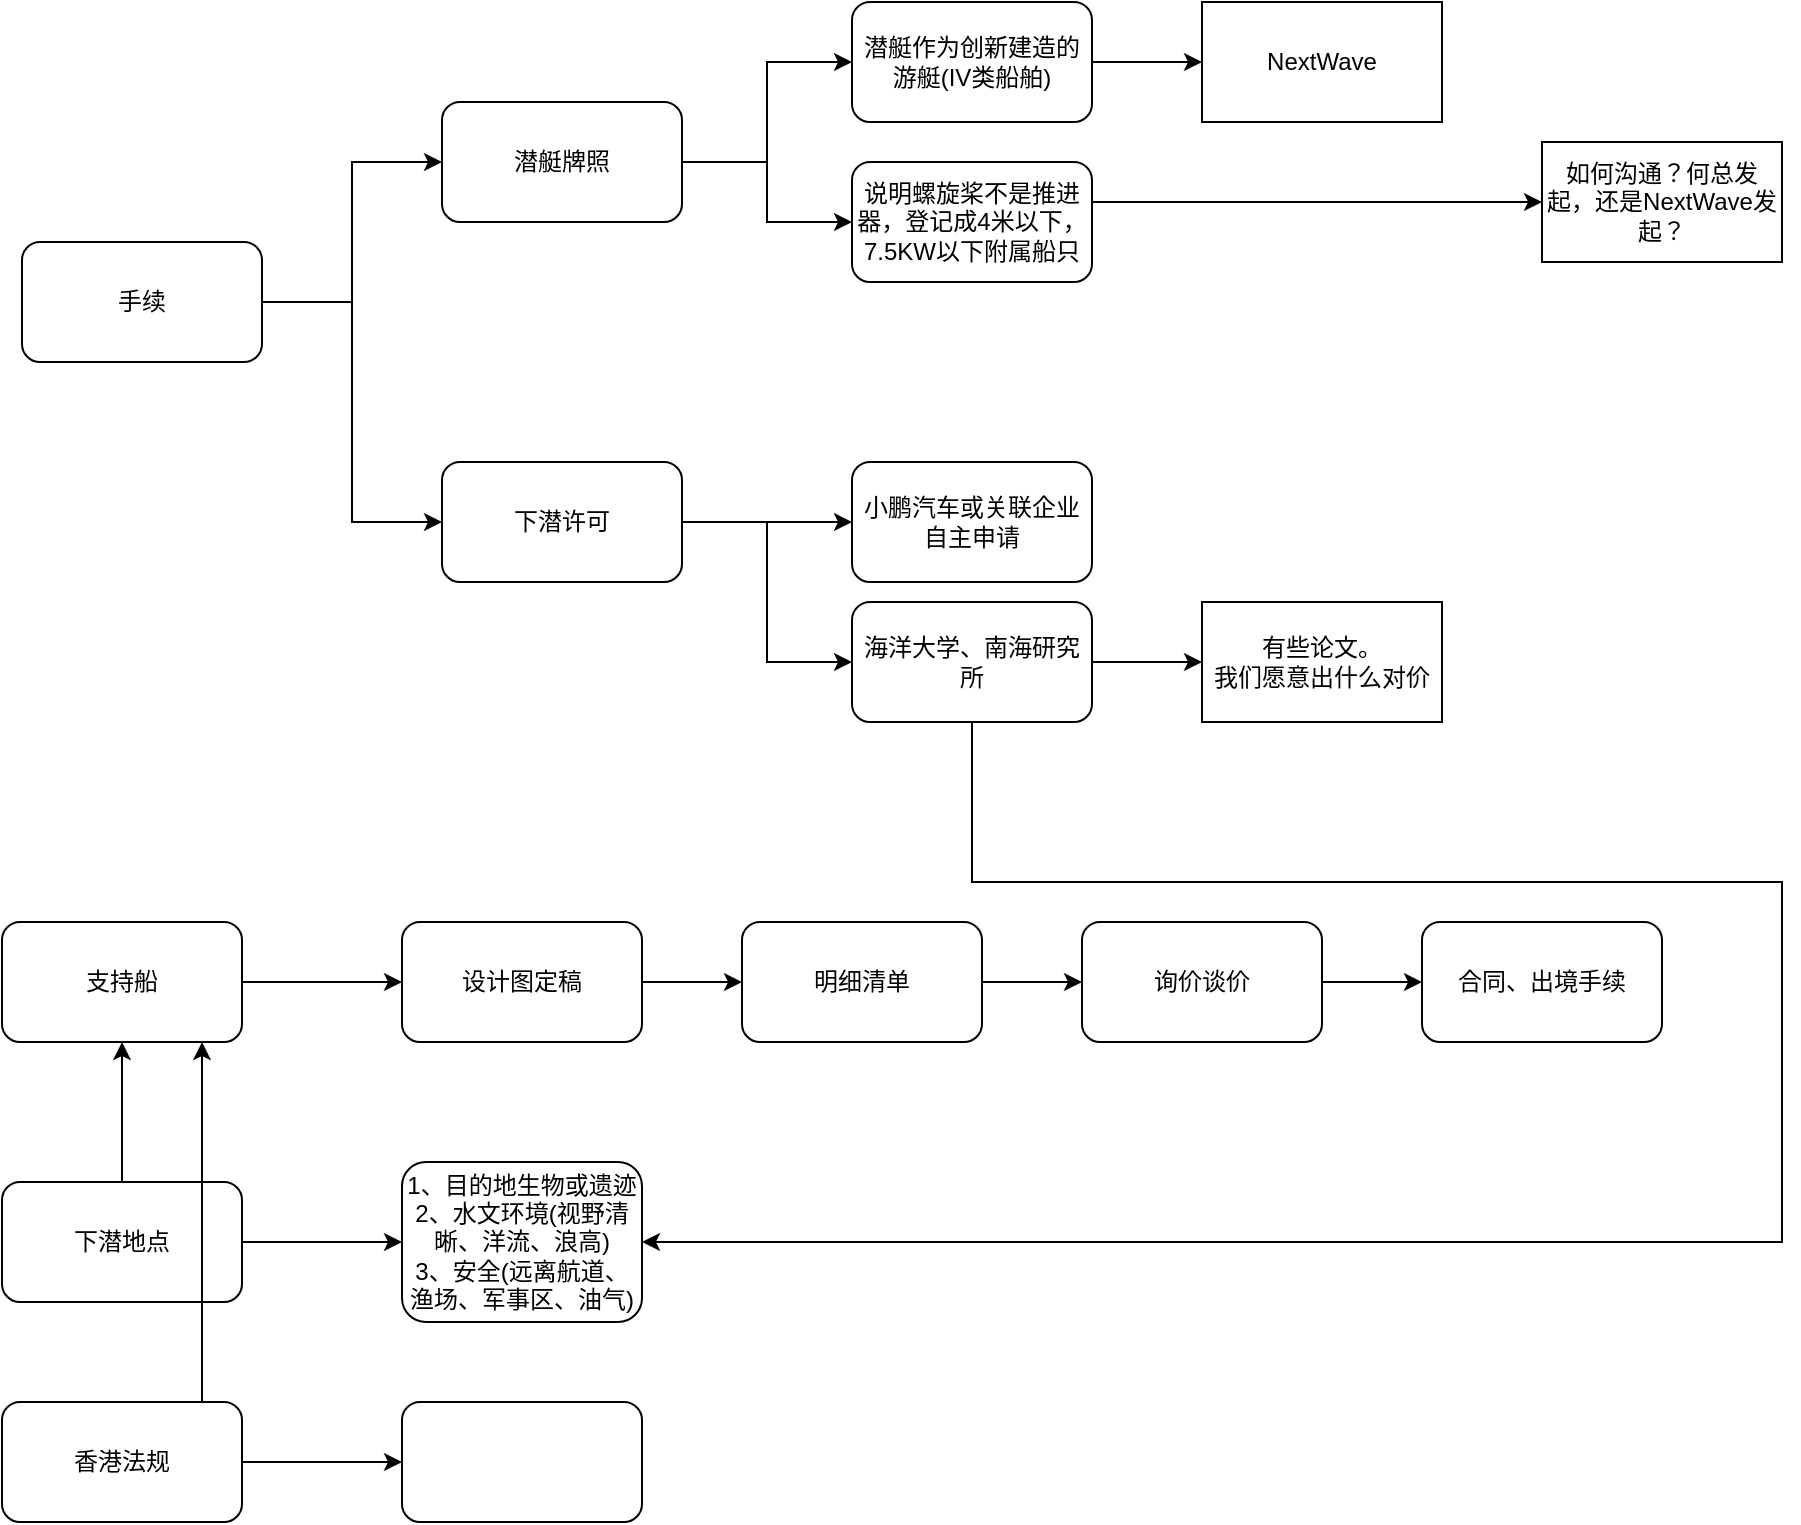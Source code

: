 <mxfile version="22.1.7" type="github">
  <diagram name="第 1 页" id="eVJsNLCNCUM8TFV9pEN_">
    <mxGraphModel dx="1048" dy="591" grid="1" gridSize="10" guides="1" tooltips="1" connect="1" arrows="1" fold="1" page="1" pageScale="1" pageWidth="1169" pageHeight="827" math="0" shadow="0">
      <root>
        <mxCell id="0" />
        <mxCell id="1" parent="0" />
        <mxCell id="uJTnzZAIRmg2BBLwjQIl-10" style="edgeStyle=orthogonalEdgeStyle;rounded=0;orthogonalLoop=1;jettySize=auto;html=1;exitX=1;exitY=0.5;exitDx=0;exitDy=0;entryX=0;entryY=0.5;entryDx=0;entryDy=0;" parent="1" source="uJTnzZAIRmg2BBLwjQIl-1" target="uJTnzZAIRmg2BBLwjQIl-2" edge="1">
          <mxGeometry relative="1" as="geometry" />
        </mxCell>
        <mxCell id="y-pHavdXfrGVGDhUzRtg-1" style="edgeStyle=orthogonalEdgeStyle;rounded=0;orthogonalLoop=1;jettySize=auto;html=1;exitX=1;exitY=0.5;exitDx=0;exitDy=0;entryX=0;entryY=0.5;entryDx=0;entryDy=0;" parent="1" source="uJTnzZAIRmg2BBLwjQIl-1" target="uJTnzZAIRmg2BBLwjQIl-3" edge="1">
          <mxGeometry relative="1" as="geometry" />
        </mxCell>
        <mxCell id="uJTnzZAIRmg2BBLwjQIl-1" value="手续" style="rounded=1;whiteSpace=wrap;html=1;" parent="1" vertex="1">
          <mxGeometry x="110" y="130" width="120" height="60" as="geometry" />
        </mxCell>
        <mxCell id="uJTnzZAIRmg2BBLwjQIl-6" style="edgeStyle=orthogonalEdgeStyle;rounded=0;orthogonalLoop=1;jettySize=auto;html=1;exitX=1;exitY=0.5;exitDx=0;exitDy=0;entryX=0;entryY=0.5;entryDx=0;entryDy=0;" parent="1" source="uJTnzZAIRmg2BBLwjQIl-2" target="uJTnzZAIRmg2BBLwjQIl-4" edge="1">
          <mxGeometry relative="1" as="geometry" />
        </mxCell>
        <mxCell id="y-pHavdXfrGVGDhUzRtg-3" style="edgeStyle=orthogonalEdgeStyle;rounded=0;orthogonalLoop=1;jettySize=auto;html=1;exitX=1;exitY=0.5;exitDx=0;exitDy=0;entryX=0;entryY=0.5;entryDx=0;entryDy=0;" parent="1" source="uJTnzZAIRmg2BBLwjQIl-2" target="y-pHavdXfrGVGDhUzRtg-2" edge="1">
          <mxGeometry relative="1" as="geometry" />
        </mxCell>
        <mxCell id="uJTnzZAIRmg2BBLwjQIl-2" value="潜艇牌照" style="rounded=1;whiteSpace=wrap;html=1;" parent="1" vertex="1">
          <mxGeometry x="320" y="60" width="120" height="60" as="geometry" />
        </mxCell>
        <mxCell id="uJTnzZAIRmg2BBLwjQIl-12" style="edgeStyle=orthogonalEdgeStyle;rounded=0;orthogonalLoop=1;jettySize=auto;html=1;exitX=1;exitY=0.5;exitDx=0;exitDy=0;entryX=0;entryY=0.5;entryDx=0;entryDy=0;" parent="1" source="uJTnzZAIRmg2BBLwjQIl-3" target="uJTnzZAIRmg2BBLwjQIl-8" edge="1">
          <mxGeometry relative="1" as="geometry" />
        </mxCell>
        <mxCell id="uJTnzZAIRmg2BBLwjQIl-13" style="edgeStyle=orthogonalEdgeStyle;rounded=0;orthogonalLoop=1;jettySize=auto;html=1;exitX=1;exitY=0.5;exitDx=0;exitDy=0;entryX=0;entryY=0.5;entryDx=0;entryDy=0;" parent="1" source="uJTnzZAIRmg2BBLwjQIl-3" target="uJTnzZAIRmg2BBLwjQIl-9" edge="1">
          <mxGeometry relative="1" as="geometry" />
        </mxCell>
        <mxCell id="uJTnzZAIRmg2BBLwjQIl-3" value="下潜许可" style="rounded=1;whiteSpace=wrap;html=1;" parent="1" vertex="1">
          <mxGeometry x="320" y="240" width="120" height="60" as="geometry" />
        </mxCell>
        <mxCell id="uJTnzZAIRmg2BBLwjQIl-28" style="edgeStyle=orthogonalEdgeStyle;rounded=0;orthogonalLoop=1;jettySize=auto;html=1;exitX=1;exitY=0.5;exitDx=0;exitDy=0;entryX=0;entryY=0.5;entryDx=0;entryDy=0;" parent="1" source="uJTnzZAIRmg2BBLwjQIl-4" target="uJTnzZAIRmg2BBLwjQIl-17" edge="1">
          <mxGeometry relative="1" as="geometry" />
        </mxCell>
        <mxCell id="uJTnzZAIRmg2BBLwjQIl-4" value="潜艇作为创新建造的游艇(IV类船舶)" style="rounded=1;whiteSpace=wrap;html=1;" parent="1" vertex="1">
          <mxGeometry x="525" y="10" width="120" height="60" as="geometry" />
        </mxCell>
        <mxCell id="y-pHavdXfrGVGDhUzRtg-6" style="edgeStyle=orthogonalEdgeStyle;rounded=0;orthogonalLoop=1;jettySize=auto;html=1;exitX=1;exitY=0.5;exitDx=0;exitDy=0;" parent="1" edge="1">
          <mxGeometry relative="1" as="geometry">
            <mxPoint x="870" y="110" as="targetPoint" />
            <mxPoint x="645" y="110" as="sourcePoint" />
          </mxGeometry>
        </mxCell>
        <mxCell id="uJTnzZAIRmg2BBLwjQIl-8" value="小鹏汽车或关联企业自主申请" style="rounded=1;whiteSpace=wrap;html=1;" parent="1" vertex="1">
          <mxGeometry x="525" y="240" width="120" height="60" as="geometry" />
        </mxCell>
        <mxCell id="uJTnzZAIRmg2BBLwjQIl-30" style="edgeStyle=orthogonalEdgeStyle;rounded=0;orthogonalLoop=1;jettySize=auto;html=1;exitX=1;exitY=0.5;exitDx=0;exitDy=0;" parent="1" source="uJTnzZAIRmg2BBLwjQIl-9" target="uJTnzZAIRmg2BBLwjQIl-29" edge="1">
          <mxGeometry relative="1" as="geometry" />
        </mxCell>
        <mxCell id="uJTnzZAIRmg2BBLwjQIl-34" style="edgeStyle=orthogonalEdgeStyle;rounded=0;orthogonalLoop=1;jettySize=auto;html=1;exitX=0.5;exitY=1;exitDx=0;exitDy=0;entryX=1;entryY=0.5;entryDx=0;entryDy=0;" parent="1" source="uJTnzZAIRmg2BBLwjQIl-9" target="uJTnzZAIRmg2BBLwjQIl-27" edge="1">
          <mxGeometry relative="1" as="geometry">
            <Array as="points">
              <mxPoint x="585" y="450" />
              <mxPoint x="990" y="450" />
              <mxPoint x="990" y="630" />
            </Array>
          </mxGeometry>
        </mxCell>
        <mxCell id="uJTnzZAIRmg2BBLwjQIl-9" value="海洋大学、南海研究所" style="rounded=1;whiteSpace=wrap;html=1;" parent="1" vertex="1">
          <mxGeometry x="525" y="310" width="120" height="60" as="geometry" />
        </mxCell>
        <mxCell id="uJTnzZAIRmg2BBLwjQIl-19" style="edgeStyle=orthogonalEdgeStyle;rounded=0;orthogonalLoop=1;jettySize=auto;html=1;exitX=1;exitY=0.5;exitDx=0;exitDy=0;entryX=0;entryY=0.5;entryDx=0;entryDy=0;" parent="1" source="uJTnzZAIRmg2BBLwjQIl-14" target="uJTnzZAIRmg2BBLwjQIl-18" edge="1">
          <mxGeometry relative="1" as="geometry" />
        </mxCell>
        <mxCell id="uJTnzZAIRmg2BBLwjQIl-14" value="支持船" style="rounded=1;whiteSpace=wrap;html=1;" parent="1" vertex="1">
          <mxGeometry x="100" y="470" width="120" height="60" as="geometry" />
        </mxCell>
        <mxCell id="uJTnzZAIRmg2BBLwjQIl-17" value="NextWave" style="rounded=0;whiteSpace=wrap;html=1;" parent="1" vertex="1">
          <mxGeometry x="700" y="10" width="120" height="60" as="geometry" />
        </mxCell>
        <mxCell id="uJTnzZAIRmg2BBLwjQIl-23" style="edgeStyle=orthogonalEdgeStyle;rounded=0;orthogonalLoop=1;jettySize=auto;html=1;exitX=1;exitY=0.5;exitDx=0;exitDy=0;entryX=0;entryY=0.5;entryDx=0;entryDy=0;" parent="1" source="uJTnzZAIRmg2BBLwjQIl-18" target="uJTnzZAIRmg2BBLwjQIl-20" edge="1">
          <mxGeometry relative="1" as="geometry" />
        </mxCell>
        <mxCell id="uJTnzZAIRmg2BBLwjQIl-18" value="设计图定稿" style="rounded=1;whiteSpace=wrap;html=1;" parent="1" vertex="1">
          <mxGeometry x="300" y="470" width="120" height="60" as="geometry" />
        </mxCell>
        <mxCell id="uJTnzZAIRmg2BBLwjQIl-22" style="edgeStyle=orthogonalEdgeStyle;rounded=0;orthogonalLoop=1;jettySize=auto;html=1;exitX=1;exitY=0.5;exitDx=0;exitDy=0;entryX=0;entryY=0.5;entryDx=0;entryDy=0;" parent="1" source="uJTnzZAIRmg2BBLwjQIl-20" target="uJTnzZAIRmg2BBLwjQIl-21" edge="1">
          <mxGeometry relative="1" as="geometry" />
        </mxCell>
        <mxCell id="uJTnzZAIRmg2BBLwjQIl-20" value="明细清单" style="rounded=1;whiteSpace=wrap;html=1;" parent="1" vertex="1">
          <mxGeometry x="470" y="470" width="120" height="60" as="geometry" />
        </mxCell>
        <mxCell id="uJTnzZAIRmg2BBLwjQIl-25" style="edgeStyle=orthogonalEdgeStyle;rounded=0;orthogonalLoop=1;jettySize=auto;html=1;exitX=1;exitY=0.5;exitDx=0;exitDy=0;entryX=0;entryY=0.5;entryDx=0;entryDy=0;" parent="1" source="uJTnzZAIRmg2BBLwjQIl-21" target="uJTnzZAIRmg2BBLwjQIl-24" edge="1">
          <mxGeometry relative="1" as="geometry" />
        </mxCell>
        <mxCell id="uJTnzZAIRmg2BBLwjQIl-21" value="询价谈价" style="rounded=1;whiteSpace=wrap;html=1;" parent="1" vertex="1">
          <mxGeometry x="640" y="470" width="120" height="60" as="geometry" />
        </mxCell>
        <mxCell id="uJTnzZAIRmg2BBLwjQIl-24" value="合同、出境手续" style="rounded=1;whiteSpace=wrap;html=1;" parent="1" vertex="1">
          <mxGeometry x="810" y="470" width="120" height="60" as="geometry" />
        </mxCell>
        <mxCell id="uJTnzZAIRmg2BBLwjQIl-31" style="edgeStyle=orthogonalEdgeStyle;rounded=0;orthogonalLoop=1;jettySize=auto;html=1;exitX=1;exitY=0.5;exitDx=0;exitDy=0;entryX=0;entryY=0.5;entryDx=0;entryDy=0;" parent="1" source="uJTnzZAIRmg2BBLwjQIl-26" target="uJTnzZAIRmg2BBLwjQIl-27" edge="1">
          <mxGeometry relative="1" as="geometry" />
        </mxCell>
        <mxCell id="uJTnzZAIRmg2BBLwjQIl-32" style="edgeStyle=orthogonalEdgeStyle;rounded=0;orthogonalLoop=1;jettySize=auto;html=1;exitX=0.5;exitY=0;exitDx=0;exitDy=0;entryX=0.5;entryY=1;entryDx=0;entryDy=0;" parent="1" source="uJTnzZAIRmg2BBLwjQIl-26" target="uJTnzZAIRmg2BBLwjQIl-14" edge="1">
          <mxGeometry relative="1" as="geometry" />
        </mxCell>
        <mxCell id="uJTnzZAIRmg2BBLwjQIl-26" value="下潜地点" style="rounded=1;whiteSpace=wrap;html=1;" parent="1" vertex="1">
          <mxGeometry x="100" y="600" width="120" height="60" as="geometry" />
        </mxCell>
        <mxCell id="uJTnzZAIRmg2BBLwjQIl-27" value="1、目的地生物或遗迹&lt;br&gt;2、水文环境(视野清晰、洋流、浪高)&lt;br&gt;3、安全(远离航道、渔场、军事区、油气)" style="rounded=1;whiteSpace=wrap;html=1;" parent="1" vertex="1">
          <mxGeometry x="300" y="590" width="120" height="80" as="geometry" />
        </mxCell>
        <mxCell id="uJTnzZAIRmg2BBLwjQIl-29" value="有些论文。&lt;br&gt;我们愿意出什么对价" style="rounded=0;whiteSpace=wrap;html=1;" parent="1" vertex="1">
          <mxGeometry x="700" y="310" width="120" height="60" as="geometry" />
        </mxCell>
        <mxCell id="y-pHavdXfrGVGDhUzRtg-2" value="说明螺旋桨不是推进器，登记成4米以下，7.5KW以下附属船只" style="rounded=1;whiteSpace=wrap;html=1;" parent="1" vertex="1">
          <mxGeometry x="525" y="90" width="120" height="60" as="geometry" />
        </mxCell>
        <mxCell id="y-pHavdXfrGVGDhUzRtg-4" value="如何沟通？何总发起，还是NextWave发起？" style="rounded=0;whiteSpace=wrap;html=1;" parent="1" vertex="1">
          <mxGeometry x="870" y="80" width="120" height="60" as="geometry" />
        </mxCell>
        <mxCell id="y-pHavdXfrGVGDhUzRtg-8" style="edgeStyle=orthogonalEdgeStyle;rounded=0;orthogonalLoop=1;jettySize=auto;html=1;exitX=0.5;exitY=0;exitDx=0;exitDy=0;entryX=0.5;entryY=1;entryDx=0;entryDy=0;" parent="1" edge="1">
          <mxGeometry relative="1" as="geometry">
            <mxPoint x="200" y="710" as="sourcePoint" />
            <mxPoint x="200" y="530" as="targetPoint" />
          </mxGeometry>
        </mxCell>
        <mxCell id="y-pHavdXfrGVGDhUzRtg-10" style="edgeStyle=orthogonalEdgeStyle;rounded=0;orthogonalLoop=1;jettySize=auto;html=1;exitX=1;exitY=0.5;exitDx=0;exitDy=0;" parent="1" source="y-pHavdXfrGVGDhUzRtg-7" edge="1">
          <mxGeometry relative="1" as="geometry">
            <mxPoint x="300" y="740" as="targetPoint" />
          </mxGeometry>
        </mxCell>
        <mxCell id="y-pHavdXfrGVGDhUzRtg-7" value="香港法规" style="rounded=1;whiteSpace=wrap;html=1;" parent="1" vertex="1">
          <mxGeometry x="100" y="710" width="120" height="60" as="geometry" />
        </mxCell>
        <mxCell id="RBoVIYKwUGzxHA82L_Fq-1" value="" style="rounded=1;whiteSpace=wrap;html=1;" vertex="1" parent="1">
          <mxGeometry x="300" y="710" width="120" height="60" as="geometry" />
        </mxCell>
      </root>
    </mxGraphModel>
  </diagram>
</mxfile>
